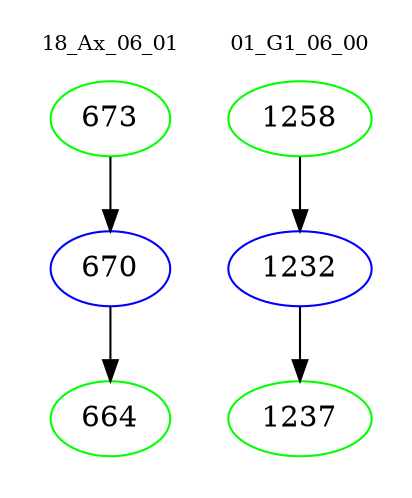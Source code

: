 digraph{
subgraph cluster_0 {
color = white
label = "18_Ax_06_01";
fontsize=10;
T0_673 [label="673", color="green"]
T0_673 -> T0_670 [color="black"]
T0_670 [label="670", color="blue"]
T0_670 -> T0_664 [color="black"]
T0_664 [label="664", color="green"]
}
subgraph cluster_1 {
color = white
label = "01_G1_06_00";
fontsize=10;
T1_1258 [label="1258", color="green"]
T1_1258 -> T1_1232 [color="black"]
T1_1232 [label="1232", color="blue"]
T1_1232 -> T1_1237 [color="black"]
T1_1237 [label="1237", color="green"]
}
}
